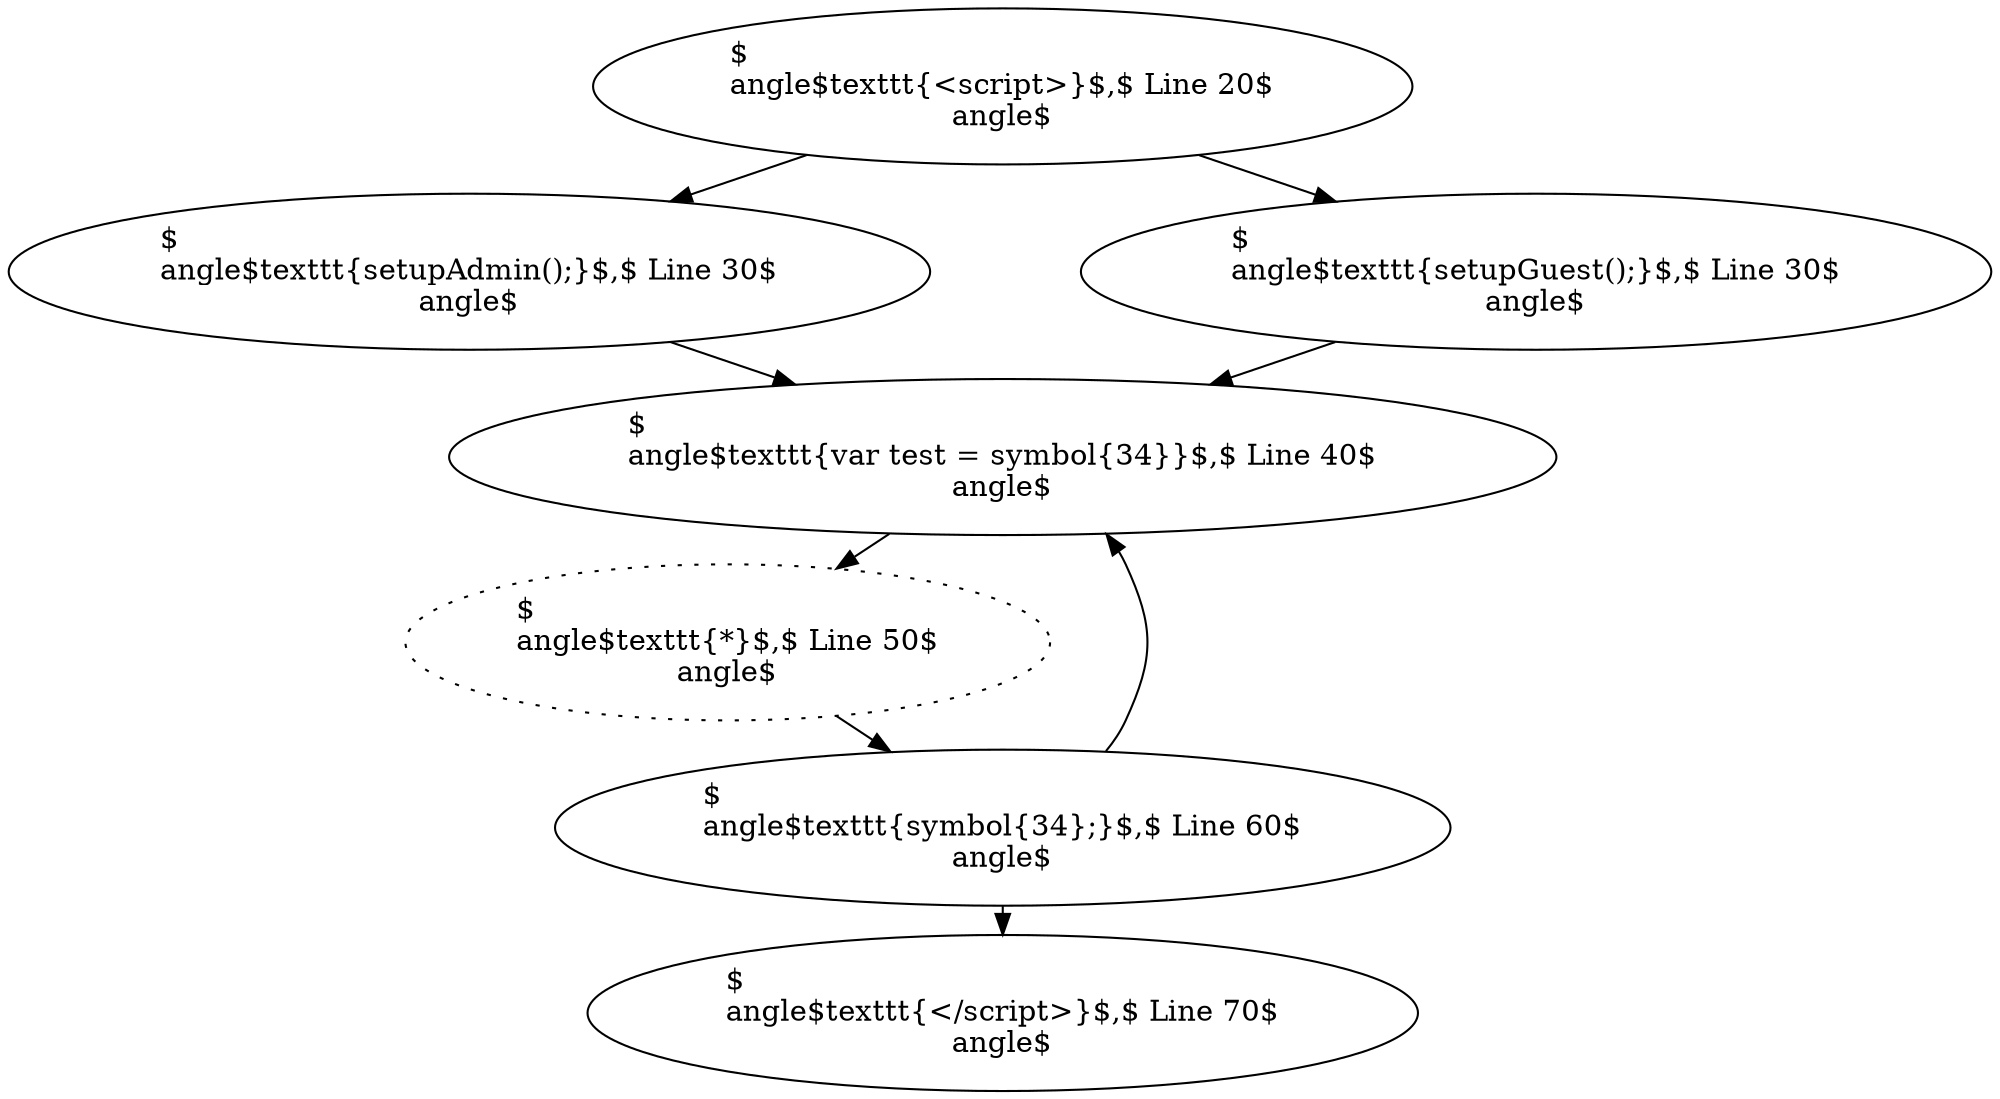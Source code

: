 digraph G{
	rankdir=TB;
	ranksep=".2";
	nodesep="1";
	
		
	1 [label="$\langle$\texttt{<script>}$,$ Line 20$\rangle$"];
	2 [label="$\langle$\texttt{setupAdmin();}$,$ Line 30$\rangle$"];
	3 [label="$\langle$\texttt{setupGuest();}$,$ Line 30$\rangle$"];

	4 [label="$\langle$\texttt{var test = \symbol{34}}$,$ Line 40$\rangle$", style="line width=3pt"];
	5 [label="$\langle$\texttt{*}$,$ Line 50$\rangle$", style="line width=3pt, dotted"];
	6 [label="$\langle$\texttt{\symbol{34};}$,$ Line 60$\rangle$", style="line width=3pt"];
	
	7 [label="$\langle$\texttt{</script>}$,$ Line 70$\rangle$"];

	1 -> 2;
	1 -> 3;

	2 -> 4;
	3 -> 4;

	4 -> 5;
	5 -> 6;
	6 -> 4;
	6 -> 7;
}
	
	